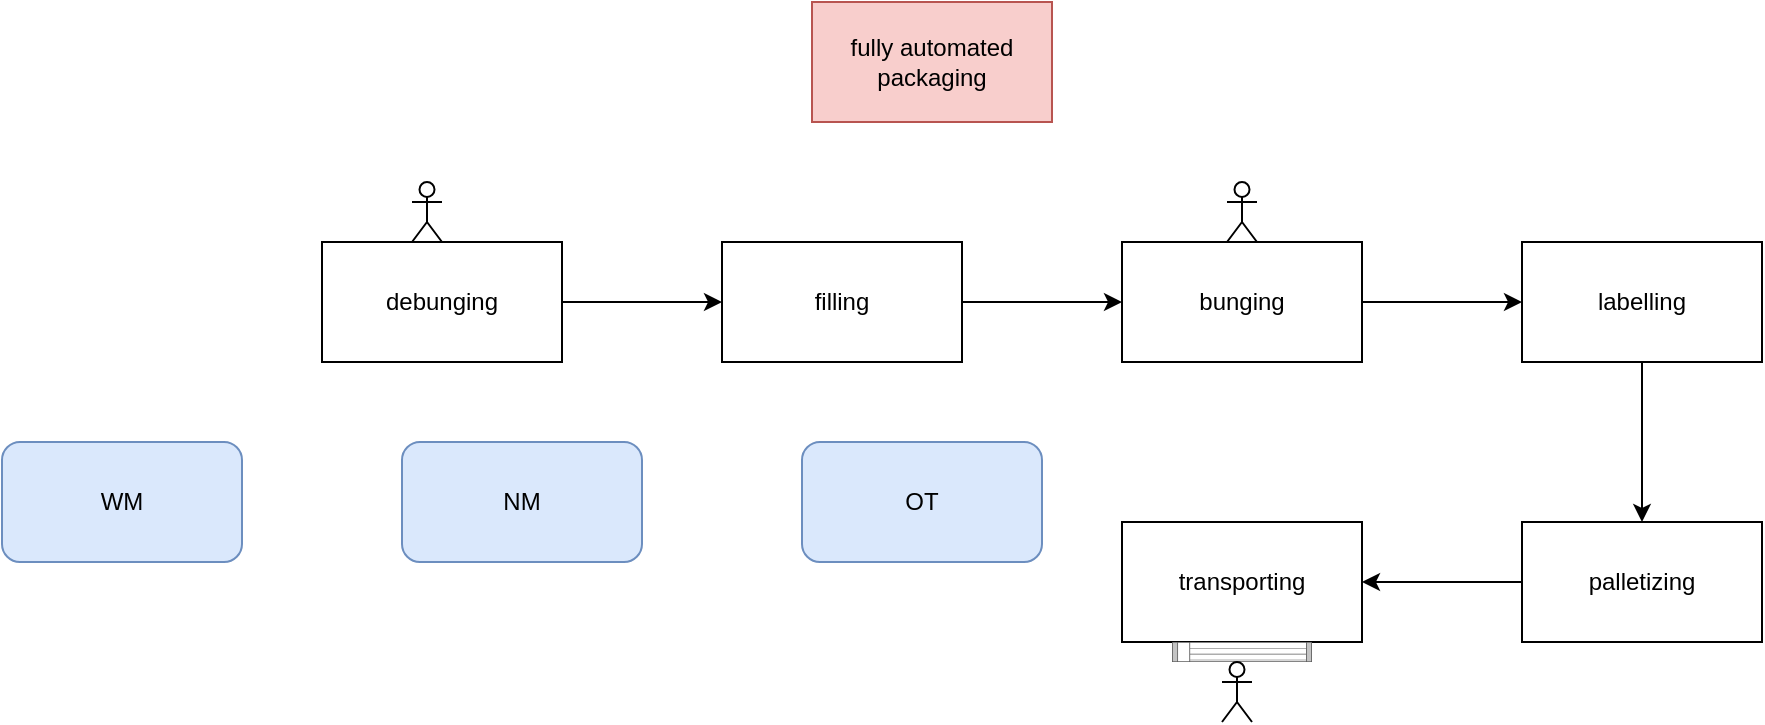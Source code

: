 <mxfile version="20.0.4" type="github">
  <diagram id="_UNMq5fG7YK6L4iysMaV" name="Page-1">
    <mxGraphModel dx="1927" dy="573" grid="1" gridSize="10" guides="1" tooltips="1" connect="1" arrows="1" fold="1" page="1" pageScale="1" pageWidth="850" pageHeight="1100" math="0" shadow="0">
      <root>
        <mxCell id="0" />
        <mxCell id="1" parent="0" />
        <mxCell id="71I7WqUf0OOmMuaBndj--1" value="fully automated packaging" style="rounded=0;whiteSpace=wrap;html=1;fillColor=#f8cecc;strokeColor=#b85450;" parent="1" vertex="1">
          <mxGeometry x="365" y="40" width="120" height="60" as="geometry" />
        </mxCell>
        <mxCell id="71I7WqUf0OOmMuaBndj--4" value="" style="edgeStyle=orthogonalEdgeStyle;rounded=0;orthogonalLoop=1;jettySize=auto;html=1;" parent="1" source="71I7WqUf0OOmMuaBndj--2" target="71I7WqUf0OOmMuaBndj--3" edge="1">
          <mxGeometry relative="1" as="geometry" />
        </mxCell>
        <mxCell id="71I7WqUf0OOmMuaBndj--2" value="debunging" style="rounded=0;whiteSpace=wrap;html=1;" parent="1" vertex="1">
          <mxGeometry x="120" y="160" width="120" height="60" as="geometry" />
        </mxCell>
        <mxCell id="71I7WqUf0OOmMuaBndj--6" value="" style="edgeStyle=orthogonalEdgeStyle;rounded=0;orthogonalLoop=1;jettySize=auto;html=1;" parent="1" source="71I7WqUf0OOmMuaBndj--3" target="71I7WqUf0OOmMuaBndj--5" edge="1">
          <mxGeometry relative="1" as="geometry" />
        </mxCell>
        <mxCell id="71I7WqUf0OOmMuaBndj--3" value="filling" style="rounded=0;whiteSpace=wrap;html=1;" parent="1" vertex="1">
          <mxGeometry x="320" y="160" width="120" height="60" as="geometry" />
        </mxCell>
        <mxCell id="71I7WqUf0OOmMuaBndj--8" value="" style="edgeStyle=orthogonalEdgeStyle;rounded=0;orthogonalLoop=1;jettySize=auto;html=1;" parent="1" source="71I7WqUf0OOmMuaBndj--5" target="71I7WqUf0OOmMuaBndj--7" edge="1">
          <mxGeometry relative="1" as="geometry" />
        </mxCell>
        <mxCell id="71I7WqUf0OOmMuaBndj--5" value="bunging" style="whiteSpace=wrap;html=1;rounded=0;" parent="1" vertex="1">
          <mxGeometry x="520" y="160" width="120" height="60" as="geometry" />
        </mxCell>
        <mxCell id="71I7WqUf0OOmMuaBndj--10" value="" style="edgeStyle=orthogonalEdgeStyle;rounded=0;orthogonalLoop=1;jettySize=auto;html=1;" parent="1" source="71I7WqUf0OOmMuaBndj--7" target="71I7WqUf0OOmMuaBndj--9" edge="1">
          <mxGeometry relative="1" as="geometry" />
        </mxCell>
        <mxCell id="71I7WqUf0OOmMuaBndj--7" value="labelling" style="whiteSpace=wrap;html=1;rounded=0;" parent="1" vertex="1">
          <mxGeometry x="720" y="160" width="120" height="60" as="geometry" />
        </mxCell>
        <mxCell id="71I7WqUf0OOmMuaBndj--12" value="" style="edgeStyle=orthogonalEdgeStyle;rounded=0;orthogonalLoop=1;jettySize=auto;html=1;" parent="1" source="71I7WqUf0OOmMuaBndj--9" target="71I7WqUf0OOmMuaBndj--11" edge="1">
          <mxGeometry relative="1" as="geometry" />
        </mxCell>
        <mxCell id="71I7WqUf0OOmMuaBndj--9" value="palletizing" style="whiteSpace=wrap;html=1;rounded=0;" parent="1" vertex="1">
          <mxGeometry x="720" y="300" width="120" height="60" as="geometry" />
        </mxCell>
        <mxCell id="71I7WqUf0OOmMuaBndj--11" value="transporting" style="whiteSpace=wrap;html=1;rounded=0;" parent="1" vertex="1">
          <mxGeometry x="520" y="300" width="120" height="60" as="geometry" />
        </mxCell>
        <mxCell id="71I7WqUf0OOmMuaBndj--14" value="OT" style="rounded=1;whiteSpace=wrap;html=1;fillColor=#dae8fc;strokeColor=#6c8ebf;" parent="1" vertex="1">
          <mxGeometry x="360" y="260" width="120" height="60" as="geometry" />
        </mxCell>
        <mxCell id="71I7WqUf0OOmMuaBndj--15" value="NM" style="rounded=1;whiteSpace=wrap;html=1;fillColor=#dae8fc;strokeColor=#6c8ebf;" parent="1" vertex="1">
          <mxGeometry x="160" y="260" width="120" height="60" as="geometry" />
        </mxCell>
        <mxCell id="71I7WqUf0OOmMuaBndj--17" value="WM" style="rounded=1;whiteSpace=wrap;html=1;fillColor=#dae8fc;strokeColor=#6c8ebf;" parent="1" vertex="1">
          <mxGeometry x="-40" y="260" width="120" height="60" as="geometry" />
        </mxCell>
        <mxCell id="71I7WqUf0OOmMuaBndj--19" value="" style="shape=umlActor;verticalLabelPosition=bottom;verticalAlign=top;html=1;outlineConnect=0;" parent="1" vertex="1">
          <mxGeometry x="165" y="130" width="15" height="30" as="geometry" />
        </mxCell>
        <mxCell id="71I7WqUf0OOmMuaBndj--20" value="" style="shape=umlActor;verticalLabelPosition=bottom;verticalAlign=top;html=1;outlineConnect=0;" parent="1" vertex="1">
          <mxGeometry x="572.5" y="130" width="15" height="30" as="geometry" />
        </mxCell>
        <mxCell id="71I7WqUf0OOmMuaBndj--21" value="" style="shape=image;html=1;verticalAlign=top;verticalLabelPosition=bottom;labelBackgroundColor=#ffffff;imageAspect=0;aspect=fixed;image=https://cdn0.iconfinder.com/data/icons/construction-2-21/512/construction-industry-building-08-128.png" parent="1" vertex="1">
          <mxGeometry x="765" y="360" width="30" height="30" as="geometry" />
        </mxCell>
        <mxCell id="71I7WqUf0OOmMuaBndj--22" value="" style="shape=mxgraph.rack.cisco.cisco_carrier_packet_transport_200;html=1;labelPosition=right;align=left;spacingLeft=15;dashed=0;shadow=0;fillColor=#ffffff;" parent="1" vertex="1">
          <mxGeometry x="545" y="360" width="70" height="10" as="geometry" />
        </mxCell>
        <mxCell id="71I7WqUf0OOmMuaBndj--24" value="" style="shape=image;html=1;verticalAlign=top;verticalLabelPosition=bottom;labelBackgroundColor=#ffffff;imageAspect=0;aspect=fixed;image=https://cdn3.iconfinder.com/data/icons/essential-pack-2/48/35-Gear-128.png;fillOpacity=10;" parent="1" vertex="1">
          <mxGeometry x="350" y="160" width="60" height="60" as="geometry" />
        </mxCell>
        <mxCell id="71I7WqUf0OOmMuaBndj--25" value="" style="shape=image;html=1;verticalAlign=top;verticalLabelPosition=bottom;labelBackgroundColor=#ffffff;imageAspect=0;aspect=fixed;image=https://cdn3.iconfinder.com/data/icons/essential-pack-2/48/35-Gear-128.png" parent="1" vertex="1">
          <mxGeometry x="768" y="133" width="24" height="24" as="geometry" />
        </mxCell>
        <mxCell id="71I7WqUf0OOmMuaBndj--26" value="" style="shape=umlActor;verticalLabelPosition=bottom;verticalAlign=top;html=1;outlineConnect=0;" parent="1" vertex="1">
          <mxGeometry x="570" y="370" width="15" height="30" as="geometry" />
        </mxCell>
      </root>
    </mxGraphModel>
  </diagram>
</mxfile>
